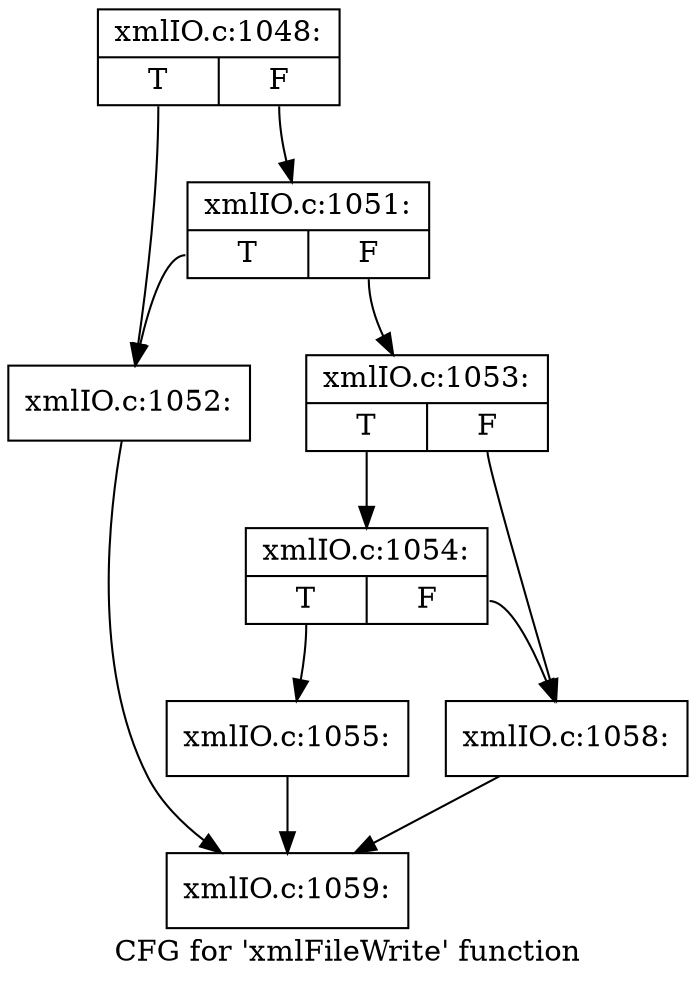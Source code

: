 digraph "CFG for 'xmlFileWrite' function" {
	label="CFG for 'xmlFileWrite' function";

	Node0x53a7280 [shape=record,label="{xmlIO.c:1048:|{<s0>T|<s1>F}}"];
	Node0x53a7280:s0 -> Node0x53ab580;
	Node0x53a7280:s1 -> Node0x53ab620;
	Node0x53ab620 [shape=record,label="{xmlIO.c:1051:|{<s0>T|<s1>F}}"];
	Node0x53ab620:s0 -> Node0x53ab580;
	Node0x53ab620:s1 -> Node0x53ab5d0;
	Node0x53ab580 [shape=record,label="{xmlIO.c:1052:}"];
	Node0x53ab580 -> Node0x53aa940;
	Node0x53ab5d0 [shape=record,label="{xmlIO.c:1053:|{<s0>T|<s1>F}}"];
	Node0x53ab5d0:s0 -> Node0x53ad430;
	Node0x53ab5d0:s1 -> Node0x5284370;
	Node0x53ad430 [shape=record,label="{xmlIO.c:1054:|{<s0>T|<s1>F}}"];
	Node0x53ad430:s0 -> Node0x53acdf0;
	Node0x53ad430:s1 -> Node0x5284370;
	Node0x53acdf0 [shape=record,label="{xmlIO.c:1055:}"];
	Node0x53acdf0 -> Node0x53aa940;
	Node0x5284370 [shape=record,label="{xmlIO.c:1058:}"];
	Node0x5284370 -> Node0x53aa940;
	Node0x53aa940 [shape=record,label="{xmlIO.c:1059:}"];
}
